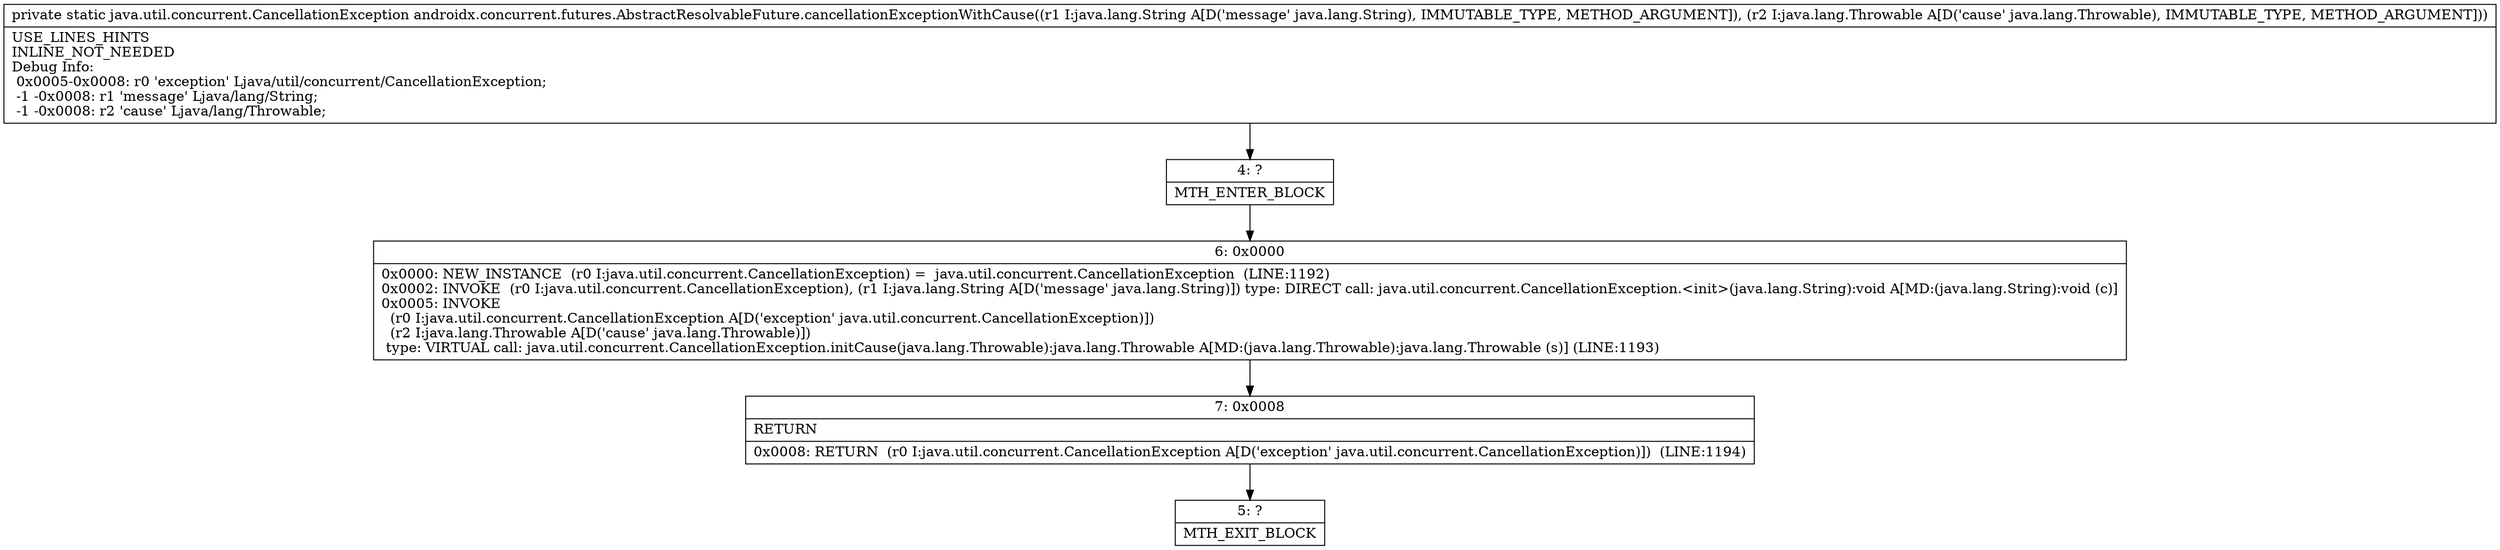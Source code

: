digraph "CFG forandroidx.concurrent.futures.AbstractResolvableFuture.cancellationExceptionWithCause(Ljava\/lang\/String;Ljava\/lang\/Throwable;)Ljava\/util\/concurrent\/CancellationException;" {
Node_4 [shape=record,label="{4\:\ ?|MTH_ENTER_BLOCK\l}"];
Node_6 [shape=record,label="{6\:\ 0x0000|0x0000: NEW_INSTANCE  (r0 I:java.util.concurrent.CancellationException) =  java.util.concurrent.CancellationException  (LINE:1192)\l0x0002: INVOKE  (r0 I:java.util.concurrent.CancellationException), (r1 I:java.lang.String A[D('message' java.lang.String)]) type: DIRECT call: java.util.concurrent.CancellationException.\<init\>(java.lang.String):void A[MD:(java.lang.String):void (c)]\l0x0005: INVOKE  \l  (r0 I:java.util.concurrent.CancellationException A[D('exception' java.util.concurrent.CancellationException)])\l  (r2 I:java.lang.Throwable A[D('cause' java.lang.Throwable)])\l type: VIRTUAL call: java.util.concurrent.CancellationException.initCause(java.lang.Throwable):java.lang.Throwable A[MD:(java.lang.Throwable):java.lang.Throwable (s)] (LINE:1193)\l}"];
Node_7 [shape=record,label="{7\:\ 0x0008|RETURN\l|0x0008: RETURN  (r0 I:java.util.concurrent.CancellationException A[D('exception' java.util.concurrent.CancellationException)])  (LINE:1194)\l}"];
Node_5 [shape=record,label="{5\:\ ?|MTH_EXIT_BLOCK\l}"];
MethodNode[shape=record,label="{private static java.util.concurrent.CancellationException androidx.concurrent.futures.AbstractResolvableFuture.cancellationExceptionWithCause((r1 I:java.lang.String A[D('message' java.lang.String), IMMUTABLE_TYPE, METHOD_ARGUMENT]), (r2 I:java.lang.Throwable A[D('cause' java.lang.Throwable), IMMUTABLE_TYPE, METHOD_ARGUMENT]))  | USE_LINES_HINTS\lINLINE_NOT_NEEDED\lDebug Info:\l  0x0005\-0x0008: r0 'exception' Ljava\/util\/concurrent\/CancellationException;\l  \-1 \-0x0008: r1 'message' Ljava\/lang\/String;\l  \-1 \-0x0008: r2 'cause' Ljava\/lang\/Throwable;\l}"];
MethodNode -> Node_4;Node_4 -> Node_6;
Node_6 -> Node_7;
Node_7 -> Node_5;
}

